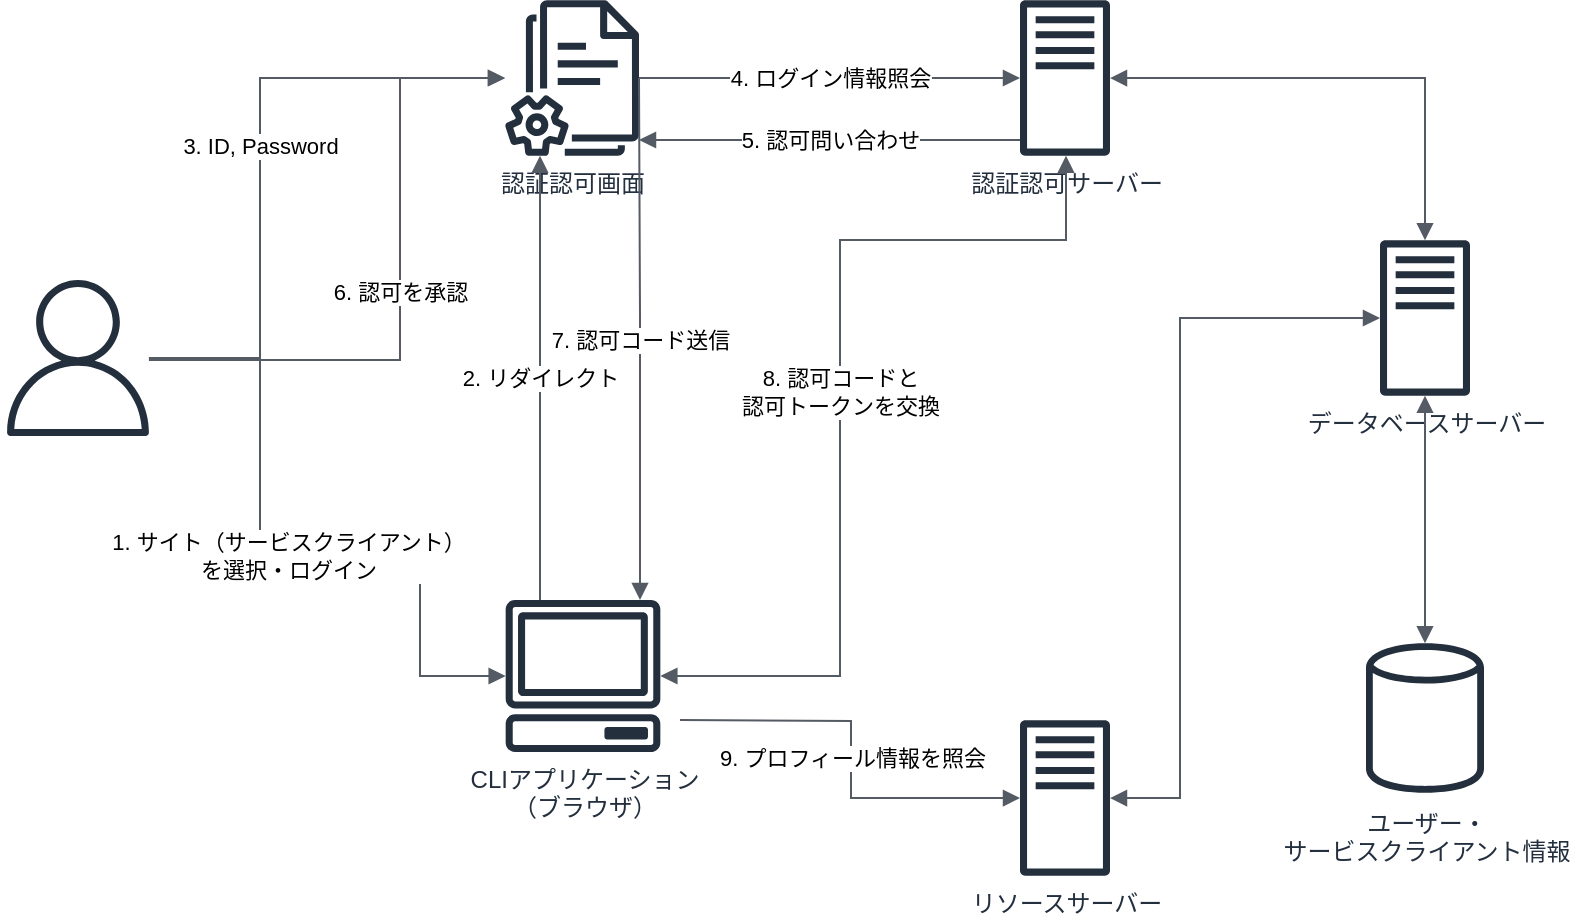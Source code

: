 <mxfile version="24.6.2" type="device">
  <diagram name="ページ1" id="RwIdK2HEBQohbVTog6J1">
    <mxGraphModel dx="789" dy="652" grid="1" gridSize="10" guides="1" tooltips="1" connect="1" arrows="1" fold="1" page="1" pageScale="1" pageWidth="827" pageHeight="1169" math="0" shadow="0">
      <root>
        <mxCell id="0" />
        <mxCell id="1" parent="0" />
        <mxCell id="u3hBIVpOTylnkQYwZba2-1" value="リソースサーバー" style="sketch=0;outlineConnect=0;fontColor=#232F3E;gradientColor=none;fillColor=#232F3D;strokeColor=none;dashed=0;verticalLabelPosition=bottom;verticalAlign=top;align=center;html=1;fontSize=12;fontStyle=0;aspect=fixed;pointerEvents=1;shape=mxgraph.aws4.traditional_server;" vertex="1" parent="1">
          <mxGeometry x="540" y="430" width="45" height="78" as="geometry" />
        </mxCell>
        <mxCell id="u3hBIVpOTylnkQYwZba2-2" value="データベースサーバー" style="sketch=0;outlineConnect=0;fontColor=#232F3E;gradientColor=none;fillColor=#232F3D;strokeColor=none;dashed=0;verticalLabelPosition=bottom;verticalAlign=top;align=center;html=1;fontSize=12;fontStyle=0;aspect=fixed;pointerEvents=1;shape=mxgraph.aws4.traditional_server;" vertex="1" parent="1">
          <mxGeometry x="720" y="190" width="45" height="78" as="geometry" />
        </mxCell>
        <mxCell id="u3hBIVpOTylnkQYwZba2-3" value="ユーザー・&lt;div&gt;サービスクライアント情報&lt;/div&gt;" style="sketch=0;outlineConnect=0;fontColor=#232F3E;gradientColor=none;fillColor=#232F3D;strokeColor=none;dashed=0;verticalLabelPosition=bottom;verticalAlign=top;align=center;html=1;fontSize=12;fontStyle=0;aspect=fixed;pointerEvents=1;shape=mxgraph.aws4.generic_database;" vertex="1" parent="1">
          <mxGeometry x="713" y="390" width="59" height="78" as="geometry" />
        </mxCell>
        <mxCell id="u3hBIVpOTylnkQYwZba2-5" value="認証認可サーバー" style="sketch=0;outlineConnect=0;fontColor=#232F3E;gradientColor=none;fillColor=#232F3D;strokeColor=none;dashed=0;verticalLabelPosition=bottom;verticalAlign=top;align=center;html=1;fontSize=12;fontStyle=0;aspect=fixed;pointerEvents=1;shape=mxgraph.aws4.traditional_server;" vertex="1" parent="1">
          <mxGeometry x="540" y="70" width="45" height="78" as="geometry" />
        </mxCell>
        <mxCell id="u3hBIVpOTylnkQYwZba2-6" value="CLIアプリケーション&lt;div&gt;（ブラウザ）&lt;/div&gt;" style="sketch=0;outlineConnect=0;fontColor=#232F3E;gradientColor=none;fillColor=#232F3D;strokeColor=none;dashed=0;verticalLabelPosition=bottom;verticalAlign=top;align=center;html=1;fontSize=12;fontStyle=0;aspect=fixed;pointerEvents=1;shape=mxgraph.aws4.client;" vertex="1" parent="1">
          <mxGeometry x="282.5" y="370" width="78" height="76" as="geometry" />
        </mxCell>
        <mxCell id="u3hBIVpOTylnkQYwZba2-7" value="" style="sketch=0;outlineConnect=0;fontColor=#232F3E;gradientColor=none;fillColor=#232F3D;strokeColor=none;dashed=0;verticalLabelPosition=bottom;verticalAlign=top;align=center;html=1;fontSize=12;fontStyle=0;aspect=fixed;pointerEvents=1;shape=mxgraph.aws4.user;" vertex="1" parent="1">
          <mxGeometry x="30" y="210" width="78" height="78" as="geometry" />
        </mxCell>
        <mxCell id="u3hBIVpOTylnkQYwZba2-8" value="認証認可画面" style="sketch=0;outlineConnect=0;fontColor=#232F3E;gradientColor=none;fillColor=#232F3D;strokeColor=none;dashed=0;verticalLabelPosition=bottom;verticalAlign=top;align=center;html=1;fontSize=12;fontStyle=0;aspect=fixed;pointerEvents=1;shape=mxgraph.aws4.documents2;" vertex="1" parent="1">
          <mxGeometry x="282.5" y="70" width="67" height="78" as="geometry" />
        </mxCell>
        <mxCell id="u3hBIVpOTylnkQYwZba2-9" value="1. サイト（サービスクライアント）&lt;div&gt;を選択・ログイン&lt;/div&gt;" style="edgeStyle=orthogonalEdgeStyle;html=1;endArrow=block;elbow=vertical;startArrow=none;endFill=1;strokeColor=#545B64;rounded=0;" edge="1" parent="1" source="u3hBIVpOTylnkQYwZba2-7" target="u3hBIVpOTylnkQYwZba2-6">
          <mxGeometry width="100" relative="1" as="geometry">
            <mxPoint x="70" y="300" as="sourcePoint" />
            <mxPoint x="180" y="330" as="targetPoint" />
            <Array as="points">
              <mxPoint x="160" y="249" />
              <mxPoint x="160" y="348" />
              <mxPoint x="240" y="348" />
              <mxPoint x="240" y="408" />
            </Array>
          </mxGeometry>
        </mxCell>
        <mxCell id="u3hBIVpOTylnkQYwZba2-13" value="3. ID, Password" style="edgeStyle=orthogonalEdgeStyle;html=1;endArrow=block;elbow=vertical;startArrow=none;endFill=1;strokeColor=#545B64;rounded=0;" edge="1" parent="1" target="u3hBIVpOTylnkQYwZba2-8">
          <mxGeometry width="100" relative="1" as="geometry">
            <mxPoint x="110" y="250" as="sourcePoint" />
            <mxPoint x="380" y="300" as="targetPoint" />
            <Array as="points">
              <mxPoint x="160" y="250" />
              <mxPoint x="160" y="109" />
            </Array>
          </mxGeometry>
        </mxCell>
        <mxCell id="u3hBIVpOTylnkQYwZba2-14" value="4. ログイン情報照会" style="edgeStyle=orthogonalEdgeStyle;html=1;endArrow=block;elbow=vertical;startArrow=none;endFill=1;strokeColor=#545B64;rounded=0;" edge="1" parent="1" source="u3hBIVpOTylnkQYwZba2-8" target="u3hBIVpOTylnkQYwZba2-5">
          <mxGeometry width="100" relative="1" as="geometry">
            <mxPoint x="380" y="300" as="sourcePoint" />
            <mxPoint x="480" y="300" as="targetPoint" />
            <Array as="points">
              <mxPoint x="400" y="109" />
              <mxPoint x="400" y="109" />
            </Array>
          </mxGeometry>
        </mxCell>
        <mxCell id="u3hBIVpOTylnkQYwZba2-16" value="5. 認可問い合わせ" style="edgeStyle=orthogonalEdgeStyle;html=1;endArrow=none;elbow=vertical;startArrow=block;startFill=1;strokeColor=#545B64;rounded=0;" edge="1" parent="1" source="u3hBIVpOTylnkQYwZba2-8" target="u3hBIVpOTylnkQYwZba2-5">
          <mxGeometry width="100" relative="1" as="geometry">
            <mxPoint x="380" y="300" as="sourcePoint" />
            <mxPoint x="480" y="300" as="targetPoint" />
            <Array as="points">
              <mxPoint x="400" y="140" />
              <mxPoint x="400" y="140" />
            </Array>
          </mxGeometry>
        </mxCell>
        <mxCell id="u3hBIVpOTylnkQYwZba2-18" value="6. 認可を承認" style="edgeStyle=orthogonalEdgeStyle;html=1;endArrow=block;elbow=vertical;startArrow=none;endFill=1;strokeColor=#545B64;rounded=0;" edge="1" parent="1" source="u3hBIVpOTylnkQYwZba2-7" target="u3hBIVpOTylnkQYwZba2-8">
          <mxGeometry width="100" relative="1" as="geometry">
            <mxPoint x="380" y="300" as="sourcePoint" />
            <mxPoint x="480" y="300" as="targetPoint" />
            <Array as="points">
              <mxPoint x="230" y="250" />
              <mxPoint x="230" y="109" />
            </Array>
          </mxGeometry>
        </mxCell>
        <mxCell id="u3hBIVpOTylnkQYwZba2-19" value="2. リダイレクト" style="edgeStyle=orthogonalEdgeStyle;html=1;endArrow=block;elbow=vertical;startArrow=none;endFill=1;strokeColor=#545B64;rounded=0;" edge="1" parent="1" source="u3hBIVpOTylnkQYwZba2-6" target="u3hBIVpOTylnkQYwZba2-8">
          <mxGeometry width="100" relative="1" as="geometry">
            <mxPoint x="380" y="300" as="sourcePoint" />
            <mxPoint x="480" y="300" as="targetPoint" />
            <Array as="points">
              <mxPoint x="300" y="200" />
              <mxPoint x="300" y="200" />
            </Array>
          </mxGeometry>
        </mxCell>
        <mxCell id="u3hBIVpOTylnkQYwZba2-20" value="7. 認可コード送信" style="edgeStyle=orthogonalEdgeStyle;html=1;endArrow=block;elbow=vertical;startArrow=none;endFill=1;strokeColor=#545B64;rounded=0;" edge="1" parent="1" source="u3hBIVpOTylnkQYwZba2-8" target="u3hBIVpOTylnkQYwZba2-6">
          <mxGeometry width="100" relative="1" as="geometry">
            <mxPoint x="380" y="300" as="sourcePoint" />
            <mxPoint x="480" y="300" as="targetPoint" />
            <Array as="points">
              <mxPoint x="350" y="229" />
              <mxPoint x="350" y="229" />
            </Array>
          </mxGeometry>
        </mxCell>
        <mxCell id="u3hBIVpOTylnkQYwZba2-21" value="8. 認可コードと&lt;div&gt;認可トークンを交換&lt;/div&gt;" style="edgeStyle=orthogonalEdgeStyle;html=1;endArrow=block;elbow=vertical;startArrow=block;startFill=1;endFill=1;strokeColor=#545B64;rounded=0;" edge="1" parent="1" source="u3hBIVpOTylnkQYwZba2-6" target="u3hBIVpOTylnkQYwZba2-5">
          <mxGeometry width="100" relative="1" as="geometry">
            <mxPoint x="380" y="300" as="sourcePoint" />
            <mxPoint x="480" y="300" as="targetPoint" />
            <Array as="points">
              <mxPoint x="450" y="408" />
              <mxPoint x="450" y="190" />
              <mxPoint x="563" y="190" />
            </Array>
          </mxGeometry>
        </mxCell>
        <mxCell id="u3hBIVpOTylnkQYwZba2-22" value="9. プロフィール情報を照会" style="edgeStyle=orthogonalEdgeStyle;html=1;endArrow=block;elbow=vertical;startArrow=none;endFill=1;strokeColor=#545B64;rounded=0;" edge="1" parent="1" target="u3hBIVpOTylnkQYwZba2-1">
          <mxGeometry width="100" relative="1" as="geometry">
            <mxPoint x="370" y="430" as="sourcePoint" />
            <mxPoint x="480" y="300" as="targetPoint" />
          </mxGeometry>
        </mxCell>
        <mxCell id="u3hBIVpOTylnkQYwZba2-23" value="" style="edgeStyle=orthogonalEdgeStyle;html=1;endArrow=block;elbow=vertical;startArrow=block;startFill=1;endFill=1;strokeColor=#545B64;rounded=0;" edge="1" parent="1" source="u3hBIVpOTylnkQYwZba2-5" target="u3hBIVpOTylnkQYwZba2-2">
          <mxGeometry width="100" relative="1" as="geometry">
            <mxPoint x="380" y="300" as="sourcePoint" />
            <mxPoint x="480" y="300" as="targetPoint" />
          </mxGeometry>
        </mxCell>
        <mxCell id="u3hBIVpOTylnkQYwZba2-24" value="" style="edgeStyle=orthogonalEdgeStyle;html=1;endArrow=block;elbow=vertical;startArrow=block;startFill=1;endFill=1;strokeColor=#545B64;rounded=0;" edge="1" parent="1" source="u3hBIVpOTylnkQYwZba2-1" target="u3hBIVpOTylnkQYwZba2-2">
          <mxGeometry width="100" relative="1" as="geometry">
            <mxPoint x="380" y="300" as="sourcePoint" />
            <mxPoint x="480" y="300" as="targetPoint" />
            <Array as="points">
              <mxPoint x="620" y="469" />
              <mxPoint x="620" y="229" />
            </Array>
          </mxGeometry>
        </mxCell>
        <mxCell id="u3hBIVpOTylnkQYwZba2-26" value="" style="edgeStyle=orthogonalEdgeStyle;html=1;endArrow=block;elbow=vertical;startArrow=block;startFill=1;endFill=1;strokeColor=#545B64;rounded=0;" edge="1" parent="1" source="u3hBIVpOTylnkQYwZba2-2" target="u3hBIVpOTylnkQYwZba2-3">
          <mxGeometry width="100" relative="1" as="geometry">
            <mxPoint x="380" y="300" as="sourcePoint" />
            <mxPoint x="480" y="300" as="targetPoint" />
          </mxGeometry>
        </mxCell>
      </root>
    </mxGraphModel>
  </diagram>
</mxfile>
